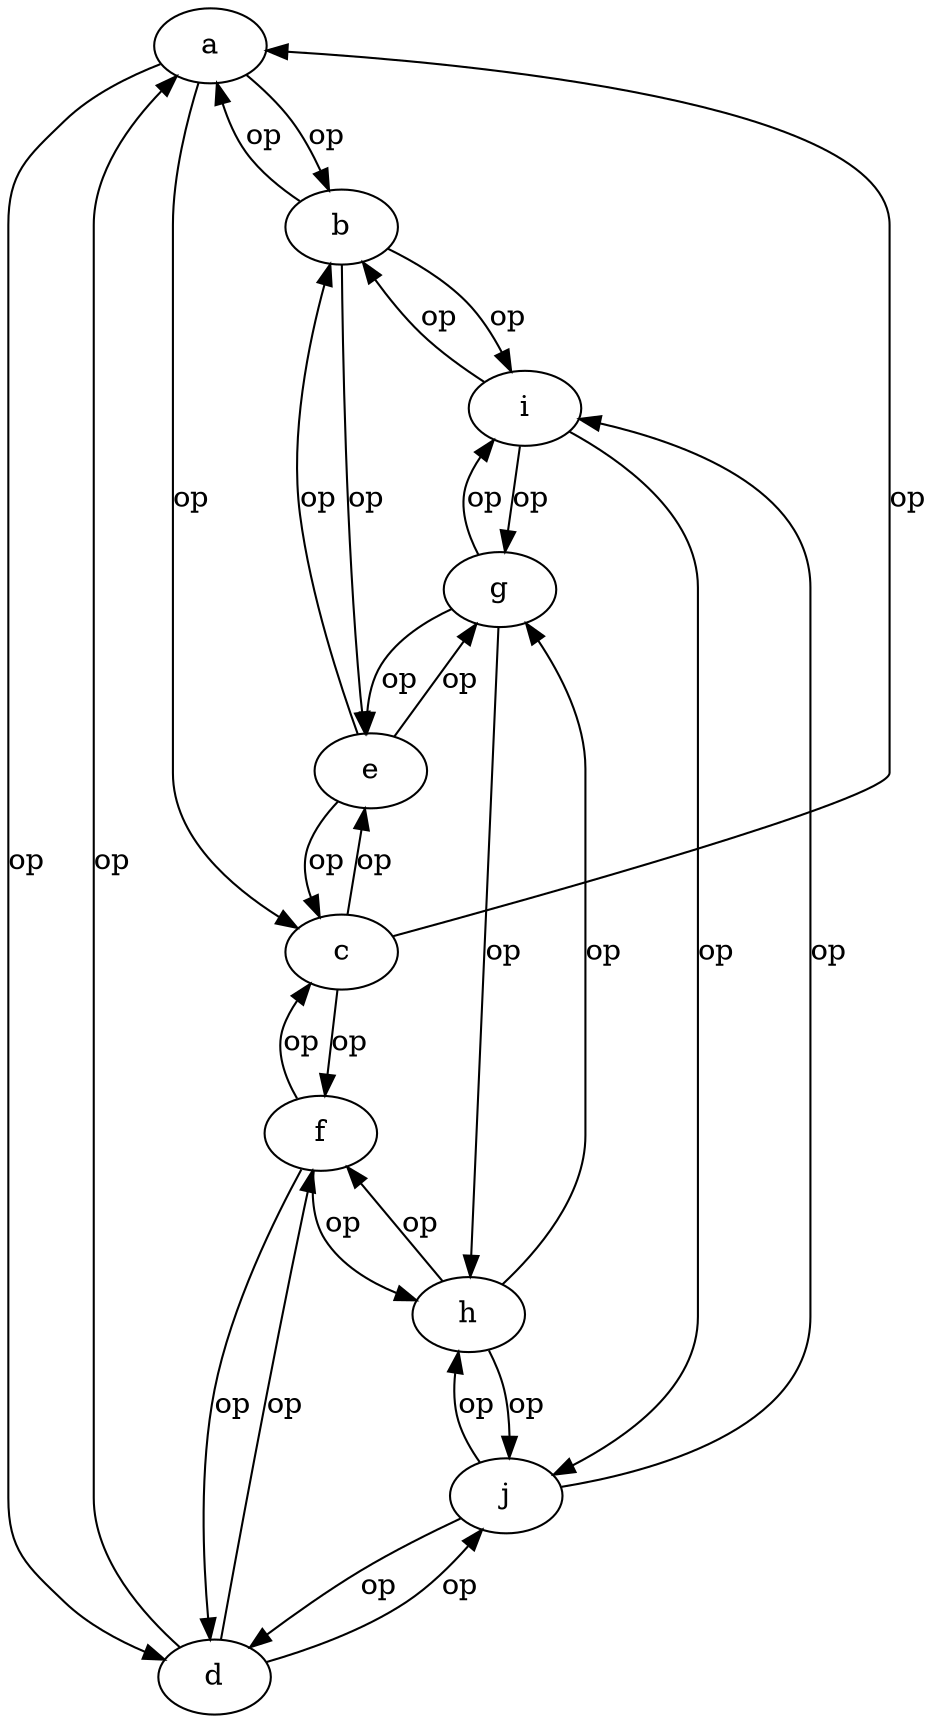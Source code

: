 digraph g {
"a" -> "b" [label="op",arrowhead=normal]
"a" -> "c" [label="op",arrowhead=normal]
"a" -> "d" [label="op",arrowhead=normal]
"b" -> "a" [label="op",arrowhead=normal]
"b" -> "e" [label="op",arrowhead=normal]
"b" -> "i" [label="op",arrowhead=normal]
"c" -> "a" [label="op",arrowhead=normal]
"c" -> "e" [label="op",arrowhead=normal]
"c" -> "f" [label="op",arrowhead=normal]
"d" -> "a" [label="op",arrowhead=normal]
"d" -> "f" [label="op",arrowhead=normal]
"d" -> "j" [label="op",arrowhead=normal]
"e" -> "b" [label="op",arrowhead=normal]
"e" -> "c" [label="op",arrowhead=normal]
"e" -> "g" [label="op",arrowhead=normal]
"f" -> "c" [label="op",arrowhead=normal]
"f" -> "d" [label="op",arrowhead=normal]
"f" -> "h" [label="op",arrowhead=normal]
"g" -> "e" [label="op",arrowhead=normal]
"g" -> "i" [label="op",arrowhead=normal]
"g" -> "h" [label="op",arrowhead=normal]
"h" -> "g" [label="op",arrowhead=normal]
"h" -> "f" [label="op",arrowhead=normal]
"h" -> "j" [label="op",arrowhead=normal]
"i" -> "b" [label="op",arrowhead=normal]
"i" -> "g" [label="op",arrowhead=normal]
"i" -> "j" [label="op",arrowhead=normal]
"j" -> "i" [label="op",arrowhead=normal]
"j" -> "h" [label="op",arrowhead=normal]
"j" -> "d" [label="op",arrowhead=normal]
}
